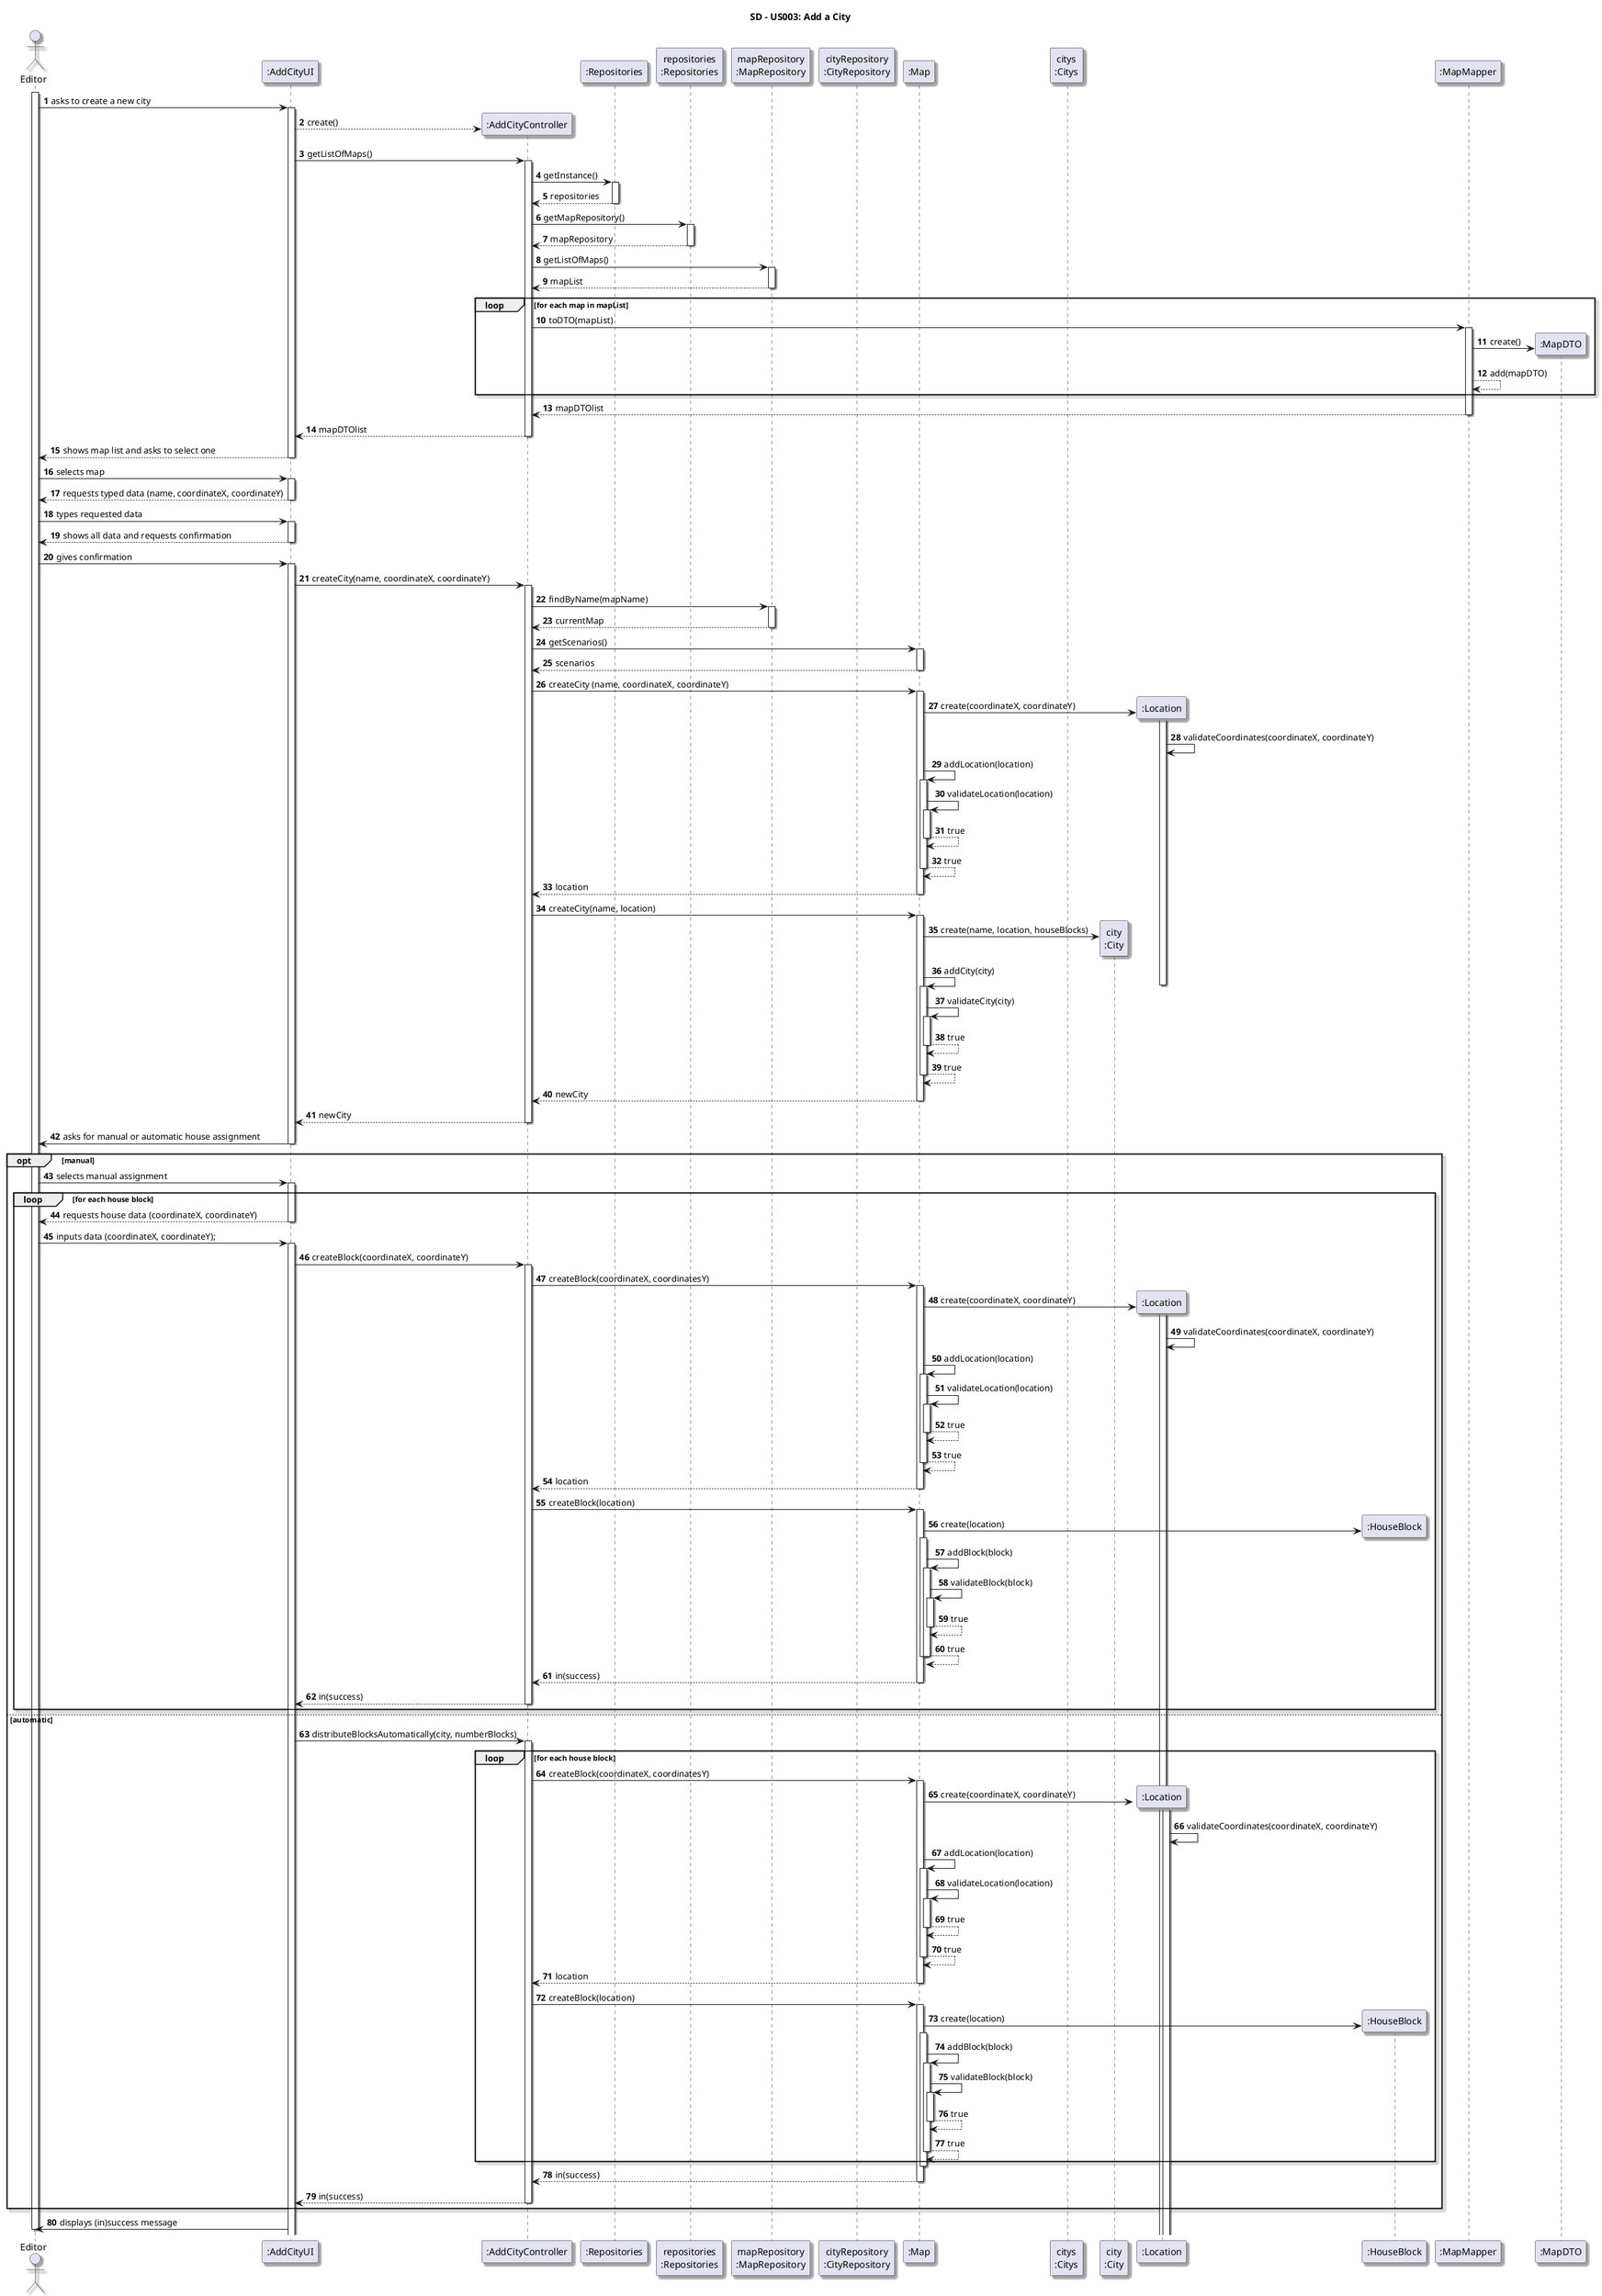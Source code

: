 @startuml
skinparam packageStyle rectangle
skinparam shadowing true

title SD - US003: Add a City

autonumber

actor "Editor" as EDITOR
participant ":AddCityUI" as UI
participant ":AddCityController" as CTRL
participant ":Repositories" as REPOS
participant "repositories\n:Repositories" as REPOS_SINGLETON
participant "mapRepository\n:MapRepository" as MAP_REPO
participant "cityRepository\n:CityRepository" as CITY_REPO
participant ":Map" as MAP
participant "citys\n:Citys" as CITYS
participant "city\n:City" as CITY
participant ":Location" as POSITION
participant ":HouseBlock" as BLOCK
participant ":MapMapper" as MAP_MAPPER
participant ":MapDTO" as MAP_DTO

activate EDITOR

    EDITOR -> UI : asks to create a new city
        activate UI
            UI --> CTRL ** : create()

            UI -> CTRL : getListOfMaps()
            activate CTRL
                CTRL -> REPOS : getInstance()
                activate REPOS
                    REPOS --> CTRL: repositories
                deactivate REPOS

                CTRL -> REPOS_SINGLETON : getMapRepository()
                activate REPOS_SINGLETON
                    REPOS_SINGLETON --> CTRL: mapRepository
                deactivate REPOS_SINGLETON

                CTRL -> MAP_REPO : getListOfMaps()
                activate MAP_REPO
                    MAP_REPO --> CTRL : mapList
                deactivate MAP_REPO
loop for each map in mapList

                CTRL -> MAP_MAPPER : toDTO(mapList)
                activate MAP_MAPPER
                    MAP_MAPPER -> MAP_DTO** : create()
                    MAP_MAPPER --> MAP_MAPPER : add(mapDTO)
end loop

                MAP_MAPPER --> CTRL : mapDTOlist
                deactivate MAP_MAPPER

                CTRL --> UI : mapDTOlist
            deactivate CTRL

            UI --> EDITOR : shows map list and asks to select one
        deactivate UI

    EDITOR -> UI : selects map
    activate UI
        UI --> EDITOR : requests typed data (name, coordinateX, coordinateY)
        deactivate UI

        EDITOR -> UI : types requested data
        activate UI
            UI --> EDITOR : shows all data and requests confirmation
        deactivate UI

        EDITOR -> UI : gives confirmation

        activate UI
            UI -> CTRL : createCity(name, coordinateX, coordinateY)
            activate CTRL
                CTRL -> MAP_REPO : findByName(mapName)
                activate MAP_REPO
                    MAP_REPO --> CTRL : currentMap
                deactivate MAP_REPO

                CTRL -> MAP : getScenarios()
                activate MAP
                    MAP --> CTRL : scenarios
                deactivate MAP



                CTRL -> MAP : createCity (name, coordinateX, coordinateY)
                activate MAP
                    MAP -> POSITION** : create(coordinateX, coordinateY)
                    activate POSITION
                    POSITION -> POSITION : validateCoordinates(coordinateX, coordinateY)
                    MAP -> MAP: addLocation(location)
                    activate MAP
                       MAP -> MAP: validateLocation(location)
                       activate MAP
                           MAP --> MAP : true
                       deactivate MAP

                       MAP --> MAP : true
                   deactivate MAP
                   MAP --> CTRL : location
                   deactivate MAP

                    CTRL -> MAP : createCity(name, location)
                    activate MAP

                    MAP -> CITY** : create(name, location, houseBlocks)

                    MAP -> MAP: addCity(city)
                   deactivate POSITION

                   activate MAP
                       MAP -> MAP: validateCity(city)
                       activate MAP
                           MAP --> MAP : true
                       deactivate MAP

                       MAP --> MAP : true

                   deactivate MAP

                MAP --> CTRL : newCity
                deactivate MAP

                CTRL --> UI : newCity
                deactivate CTRL

                UI -> EDITOR : asks for manual or automatic house assignment
                deactivate UI

            opt manual
                    EDITOR -> UI : selects manual assignment
                    activate UI
                    loop for each house block
                        UI --> EDITOR : requests house data (coordinateX, coordinateY)

                        deactivate UI

                        EDITOR -> UI : inputs data (coordinateX, coordinateY);
                        activate UI
                        UI -> CTRL : createBlock(coordinateX, coordinateY)
                        activate CTRL
                        CTRL -> MAP : createBlock(coordinateX, coordinatesY)
                        activate MAP
                            MAP -> POSITION** : create(coordinateX, coordinateY)
                            activate POSITION
                            POSITION -> POSITION : validateCoordinates(coordinateX, coordinateY)
                            MAP -> MAP: addLocation(location)
                            activate MAP
                               MAP -> MAP: validateLocation(location)
                               activate MAP
                                   MAP --> MAP : true
                               deactivate MAP

                               MAP --> MAP : true
                           deactivate MAP
                           MAP --> CTRL : location
                       deactivate MAP
                        CTRL -> MAP : createBlock(location)
                        activate MAP
                        MAP -> BLOCK** : create(location)

                        activate MAP

                        MAP -> MAP: addBlock(block)
                        activate MAP
                           MAP -> MAP: validateBlock(block)
                           activate MAP
                               MAP --> MAP : true
                           deactivate MAP

                           MAP --> MAP : true
                       deactivate MAP

                    deactivate MAP

                    MAP --> CTRL : in(success)
                    deactivate MAP
                    CTRL --> UI : in(success)
                    deactivate CTRL


                    end




                else automatic
                    activate UI

                    UI -> CTRL : distributeBlocksAutomatically(city, numberBlocks)
                    activate CTRL

                        loop for each house block
                            CTRL -> MAP : createBlock(coordinateX, coordinatesY)
                            activate MAP
                                MAP -> POSITION** : create(coordinateX, coordinateY)
                                activate POSITION
                                POSITION -> POSITION : validateCoordinates(coordinateX, coordinateY)
                                MAP -> MAP: addLocation(location)
                                activate MAP
                                   MAP -> MAP: validateLocation(location)
                                   activate MAP
                                       MAP --> MAP : true
                                   deactivate MAP

                                   MAP --> MAP : true
                               deactivate MAP
                               MAP --> CTRL : location
                               deactivate MAP
                                CTRL -> MAP : createBlock(location)
                                activate MAP
                                MAP -> BLOCK** : create(location)

                                activate MAP

                                MAP -> MAP: addBlock(block)
                                activate MAP
                                   MAP -> MAP: validateBlock(block)
                                   activate MAP
                                       MAP --> MAP : true
                                   deactivate MAP

                                   MAP --> MAP : true
                           deactivate MAP
                        end loop
                        deactivate MAP

                        MAP --> CTRL : in(success)
                        deactivate MAP
                        CTRL --> UI : in(success)
                        deactivate CTRL

                end

            UI -> EDITOR : displays (in)success message

        deactivate CTRL

deactivate EDITOR

@enduml
